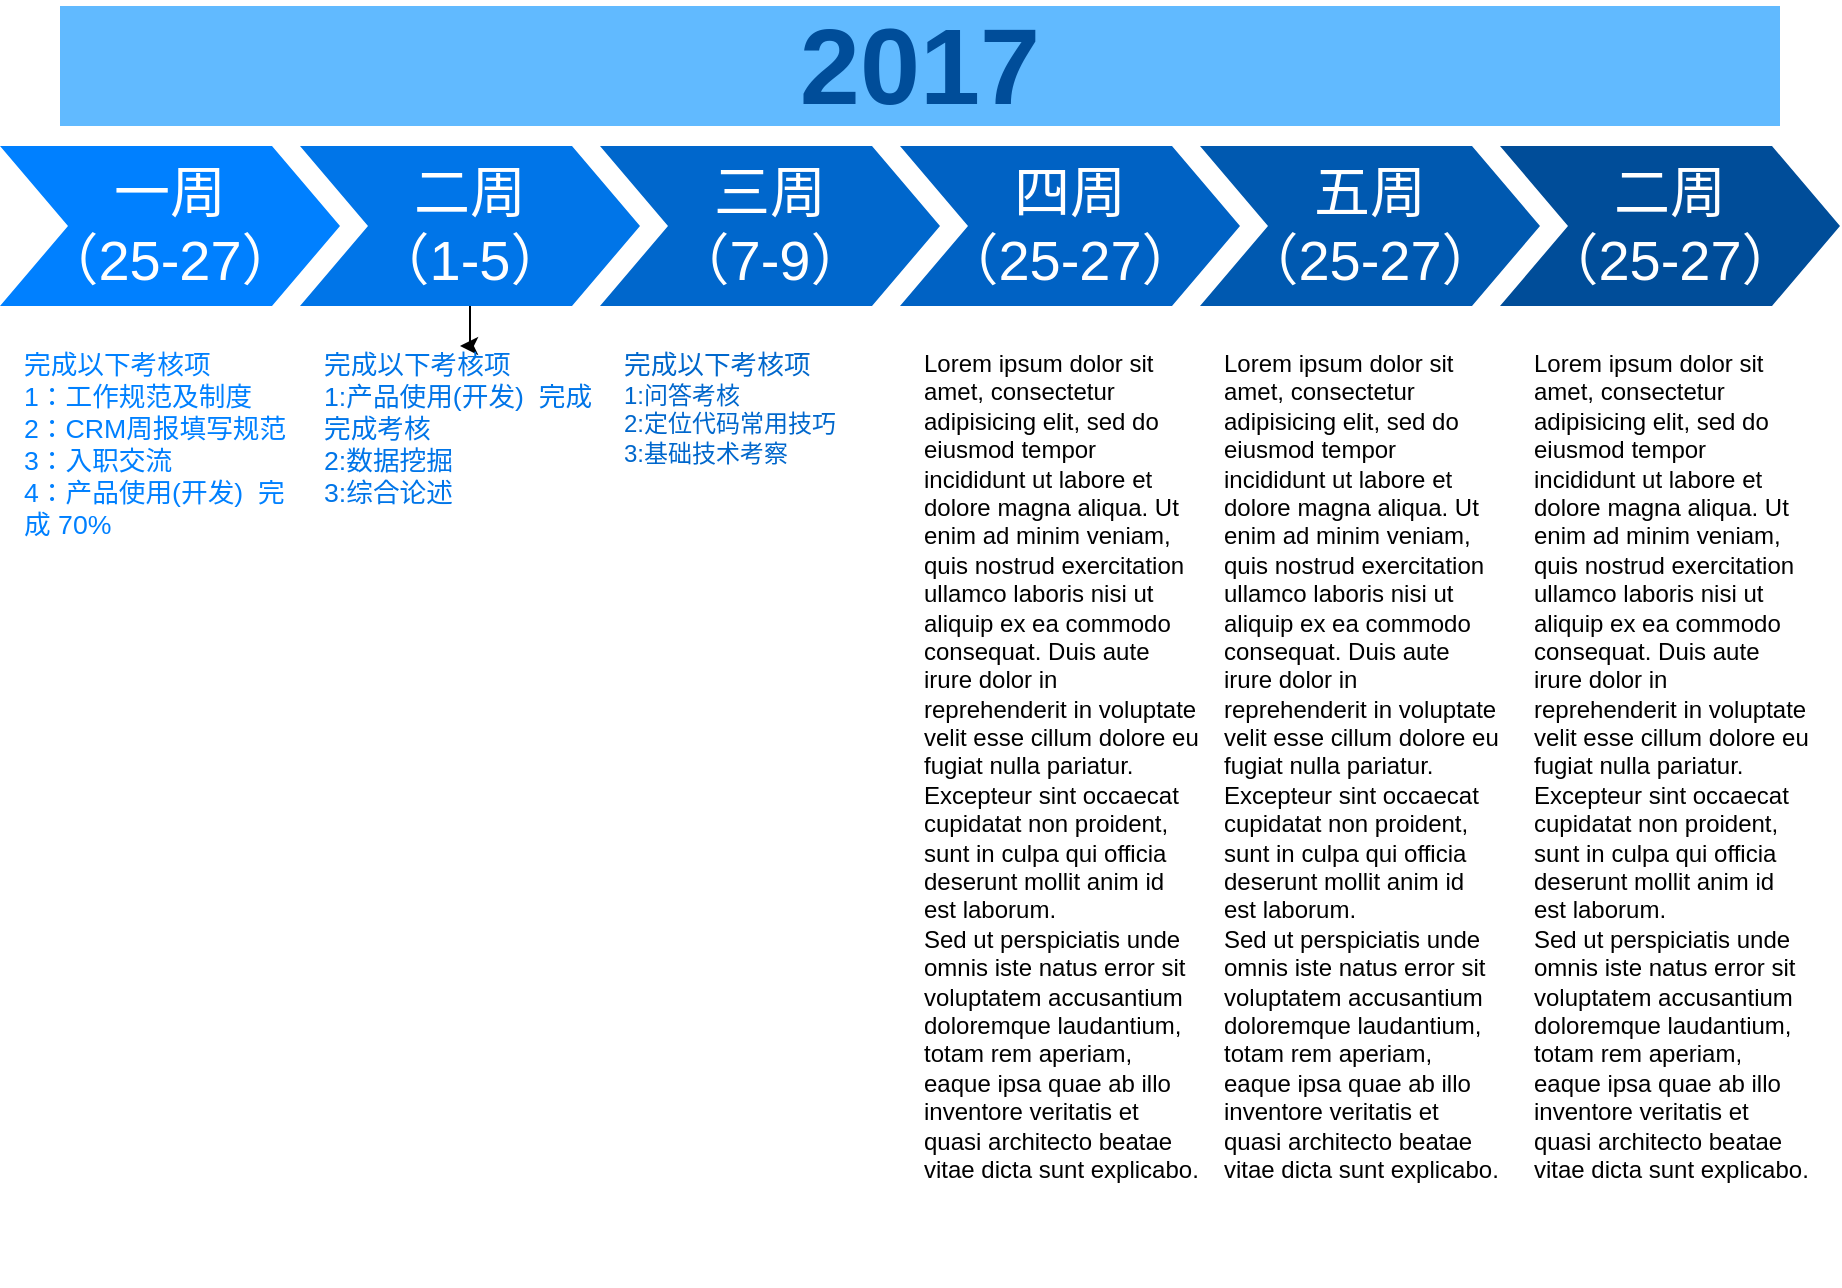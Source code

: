 <mxfile version="14.4.2" type="github">
  <diagram name="Page-1" id="d9b1e647-80fa-b4a2-5024-87a742678bcc">
    <mxGraphModel dx="1422" dy="762" grid="1" gridSize="10" guides="1" tooltips="1" connect="1" arrows="1" fold="1" page="1" pageScale="1" pageWidth="1100" pageHeight="850" background="#ffffff" math="0" shadow="0">
      <root>
        <mxCell id="0" />
        <mxCell id="1" parent="0" />
        <mxCell id="57fe6abec08f04cb-1" value="一周&lt;br&gt;（25-27）" style="shape=step;whiteSpace=wrap;html=1;fontSize=28;fontColor=#FFFFFF;strokeColor=none;fillColor=#0080FF;" parent="1" vertex="1">
          <mxGeometry x="90" y="180" width="170" height="80" as="geometry" />
        </mxCell>
        <mxCell id="Bvc8APwwQaWXMPsRPmAm-2" value="" style="edgeStyle=orthogonalEdgeStyle;rounded=0;orthogonalLoop=1;jettySize=auto;html=1;" edge="1" parent="1" source="57fe6abec08f04cb-2" target="57fe6abec08f04cb-9">
          <mxGeometry relative="1" as="geometry" />
        </mxCell>
        <mxCell id="57fe6abec08f04cb-2" value="二周&lt;br&gt;（1-5）" style="shape=step;whiteSpace=wrap;html=1;fontSize=28;fontColor=#FFFFFF;strokeColor=none;fillColor=#0075E8;" parent="1" vertex="1">
          <mxGeometry x="240" y="180" width="170" height="80" as="geometry" />
        </mxCell>
        <mxCell id="57fe6abec08f04cb-3" value="三周&lt;br&gt;（7-9）" style="shape=step;whiteSpace=wrap;html=1;fontSize=28;fontColor=#FFFFFF;strokeColor=none;fillColor=#0067CC;" parent="1" vertex="1">
          <mxGeometry x="390" y="180" width="170" height="80" as="geometry" />
        </mxCell>
        <mxCell id="57fe6abec08f04cb-4" value="四周&lt;br&gt;（25-27）" style="shape=step;whiteSpace=wrap;html=1;fontSize=28;fillColor=#0062C4;fontColor=#FFFFFF;strokeColor=none;" parent="1" vertex="1">
          <mxGeometry x="540" y="180" width="170" height="80" as="geometry" />
        </mxCell>
        <mxCell id="57fe6abec08f04cb-5" value="五周&lt;br&gt;（25-27）" style="shape=step;whiteSpace=wrap;html=1;fontSize=28;fillColor=#0059B0;fontColor=#FFFFFF;strokeColor=none;" parent="1" vertex="1">
          <mxGeometry x="690" y="180" width="170" height="80" as="geometry" />
        </mxCell>
        <mxCell id="57fe6abec08f04cb-6" value="二周&lt;br&gt;（25-27）" style="shape=step;whiteSpace=wrap;html=1;fontSize=28;fillColor=#004D99;fontColor=#FFFFFF;strokeColor=none;" parent="1" vertex="1">
          <mxGeometry x="840" y="180" width="170" height="80" as="geometry" />
        </mxCell>
        <mxCell id="57fe6abec08f04cb-7" value="2017" style="text;html=1;strokeColor=none;fillColor=#61BAFF;align=center;verticalAlign=middle;whiteSpace=wrap;fontSize=54;fontStyle=1;fontColor=#004D99;" parent="1" vertex="1">
          <mxGeometry x="120" y="110" width="860" height="60" as="geometry" />
        </mxCell>
        <mxCell id="57fe6abec08f04cb-8" value="&lt;div&gt;&lt;font color=&quot;#0080ff&quot;&gt;&lt;span style=&quot;font-size: 13.333px&quot;&gt;完成以下考核项&lt;/span&gt;&lt;span style=&quot;font-size: 13.333px&quot;&gt;&lt;br&gt;&lt;/span&gt;&lt;/font&gt;&lt;/div&gt;&lt;div&gt;&lt;span style=&quot;font-size: 13.333px&quot;&gt;&lt;font color=&quot;#0080ff&quot;&gt;1：工作规范及制度&lt;/font&gt;&lt;/span&gt;&lt;/div&gt;&lt;div&gt;&lt;span style=&quot;font-size: 13.333px&quot;&gt;&lt;font color=&quot;#0080ff&quot;&gt;2：CRM周报填写规范&lt;/font&gt;&lt;/span&gt;&lt;/div&gt;&lt;div&gt;&lt;span style=&quot;font-size: 13.333px&quot;&gt;&lt;font color=&quot;#0080ff&quot;&gt;3：入职交流&lt;/font&gt;&lt;/span&gt;&lt;/div&gt;&lt;div&gt;&lt;span style=&quot;font-size: 13.333px&quot;&gt;&lt;font color=&quot;#0080ff&quot;&gt;4：产品使用(开发)&amp;nbsp; 完成 70%&lt;/font&gt;&lt;/span&gt;&lt;/div&gt;" style="text;spacingTop=-5;fillColor=#ffffff;whiteSpace=wrap;html=1;align=left;fontSize=12;fontFamily=Helvetica;fillColor=none;strokeColor=none;" parent="1" vertex="1">
          <mxGeometry x="100" y="280" width="140" height="470" as="geometry" />
        </mxCell>
        <mxCell id="57fe6abec08f04cb-9" value="&lt;div&gt;&lt;span style=&quot;font-size: 13.333px&quot;&gt;&lt;font color=&quot;#0075e8&quot;&gt;完成以下考核项&lt;/font&gt;&lt;/span&gt;&lt;/div&gt;&lt;div&gt;&lt;span style=&quot;font-size: 13.333px&quot;&gt;&lt;font color=&quot;#0075e8&quot;&gt;1:产品使用(开发)&amp;nbsp; 完成 完成考核&lt;/font&gt;&lt;/span&gt;&lt;/div&gt;&lt;div&gt;&lt;span style=&quot;font-size: 13.333px&quot;&gt;&lt;font color=&quot;#0075e8&quot;&gt;2:数据挖掘&lt;/font&gt;&lt;/span&gt;&lt;/div&gt;&lt;div&gt;&lt;span style=&quot;font-size: 13.333px&quot;&gt;&lt;font color=&quot;#0075e8&quot;&gt;3:综合论述&lt;/font&gt;&lt;/span&gt;&lt;/div&gt;&lt;div&gt;&lt;br&gt;&lt;/div&gt;" style="text;spacingTop=-5;fillColor=#ffffff;whiteSpace=wrap;html=1;align=left;fontSize=12;fontFamily=Helvetica;fillColor=none;strokeColor=none;" parent="1" vertex="1">
          <mxGeometry x="250" y="280" width="140" height="470" as="geometry" />
        </mxCell>
        <mxCell id="57fe6abec08f04cb-10" value="&lt;div&gt;&lt;font color=&quot;#0067cc&quot;&gt;&lt;span style=&quot;font-size: 13.333px&quot;&gt;完成以下考核项&lt;/span&gt;&lt;br&gt;&lt;/font&gt;&lt;/div&gt;&lt;div&gt;&lt;font color=&quot;#0067cc&quot;&gt;1:问答考核&lt;/font&gt;&lt;/div&gt;&lt;div&gt;&lt;font color=&quot;#0067cc&quot;&gt;2:定位代码常用技巧&lt;/font&gt;&lt;/div&gt;&lt;div&gt;&lt;font color=&quot;#0067cc&quot;&gt;3:基础技术考察&lt;/font&gt;&lt;/div&gt;" style="text;spacingTop=-5;fillColor=#ffffff;whiteSpace=wrap;html=1;align=left;fontSize=12;fontFamily=Helvetica;fillColor=none;strokeColor=none;" parent="1" vertex="1">
          <mxGeometry x="400" y="280" width="140" height="470" as="geometry" />
        </mxCell>
        <mxCell id="57fe6abec08f04cb-11" value="Lorem ipsum dolor sit amet, consectetur adipisicing elit, sed do eiusmod tempor incididunt ut labore et dolore magna aliqua. Ut enim ad minim veniam, quis nostrud exercitation ullamco laboris nisi ut aliquip ex ea commodo consequat. Duis aute irure dolor in reprehenderit in voluptate velit esse cillum dolore eu fugiat nulla pariatur. Excepteur sint occaecat cupidatat non proident, sunt in culpa qui officia deserunt mollit anim id est laborum.&lt;br&gt;Sed ut perspiciatis unde omnis iste natus error sit voluptatem accusantium doloremque laudantium, totam rem aperiam, eaque ipsa quae ab illo inventore veritatis et quasi architecto beatae vitae dicta sunt explicabo." style="text;spacingTop=-5;fillColor=#ffffff;whiteSpace=wrap;html=1;align=left;fontSize=12;fontFamily=Helvetica;fillColor=none;strokeColor=none;" parent="1" vertex="1">
          <mxGeometry x="550" y="280" width="140" height="470" as="geometry" />
        </mxCell>
        <mxCell id="57fe6abec08f04cb-12" value="Lorem ipsum dolor sit amet, consectetur adipisicing elit, sed do eiusmod tempor incididunt ut labore et dolore magna aliqua. Ut enim ad minim veniam, quis nostrud exercitation ullamco laboris nisi ut aliquip ex ea commodo consequat. Duis aute irure dolor in reprehenderit in voluptate velit esse cillum dolore eu fugiat nulla pariatur. Excepteur sint occaecat cupidatat non proident, sunt in culpa qui officia deserunt mollit anim id est laborum.&lt;br&gt;Sed ut perspiciatis unde omnis iste natus error sit voluptatem accusantium doloremque laudantium, totam rem aperiam, eaque ipsa quae ab illo inventore veritatis et quasi architecto beatae vitae dicta sunt explicabo." style="text;spacingTop=-5;fillColor=#ffffff;whiteSpace=wrap;html=1;align=left;fontSize=12;fontFamily=Helvetica;fillColor=none;strokeColor=none;" parent="1" vertex="1">
          <mxGeometry x="700" y="280" width="140" height="470" as="geometry" />
        </mxCell>
        <mxCell id="57fe6abec08f04cb-13" value="Lorem ipsum dolor sit amet, consectetur adipisicing elit, sed do eiusmod tempor incididunt ut labore et dolore magna aliqua. Ut enim ad minim veniam, quis nostrud exercitation ullamco laboris nisi ut aliquip ex ea commodo consequat. Duis aute irure dolor in reprehenderit in voluptate velit esse cillum dolore eu fugiat nulla pariatur. Excepteur sint occaecat cupidatat non proident, sunt in culpa qui officia deserunt mollit anim id est laborum.&lt;br&gt;Sed ut perspiciatis unde omnis iste natus error sit voluptatem accusantium doloremque laudantium, totam rem aperiam, eaque ipsa quae ab illo inventore veritatis et quasi architecto beatae vitae dicta sunt explicabo." style="text;spacingTop=-5;fillColor=#ffffff;whiteSpace=wrap;html=1;align=left;fontSize=12;fontFamily=Helvetica;fillColor=none;strokeColor=none;" parent="1" vertex="1">
          <mxGeometry x="855" y="280" width="140" height="470" as="geometry" />
        </mxCell>
      </root>
    </mxGraphModel>
  </diagram>
</mxfile>
